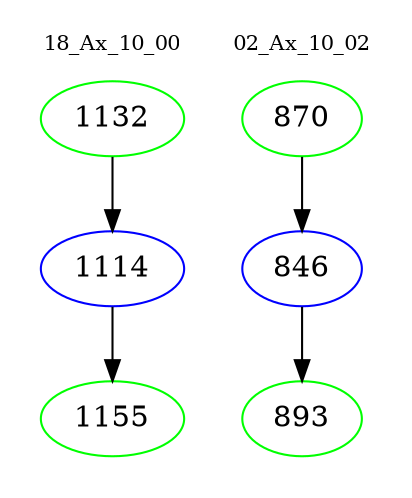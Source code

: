 digraph{
subgraph cluster_0 {
color = white
label = "18_Ax_10_00";
fontsize=10;
T0_1132 [label="1132", color="green"]
T0_1132 -> T0_1114 [color="black"]
T0_1114 [label="1114", color="blue"]
T0_1114 -> T0_1155 [color="black"]
T0_1155 [label="1155", color="green"]
}
subgraph cluster_1 {
color = white
label = "02_Ax_10_02";
fontsize=10;
T1_870 [label="870", color="green"]
T1_870 -> T1_846 [color="black"]
T1_846 [label="846", color="blue"]
T1_846 -> T1_893 [color="black"]
T1_893 [label="893", color="green"]
}
}
